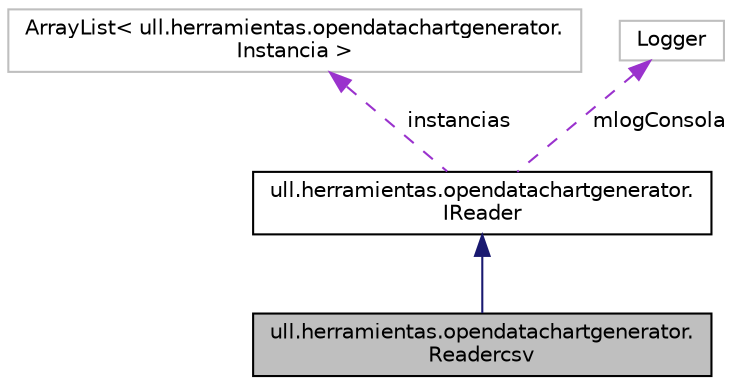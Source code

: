 digraph "ull.herramientas.opendatachartgenerator.Readercsv"
{
  edge [fontname="Helvetica",fontsize="10",labelfontname="Helvetica",labelfontsize="10"];
  node [fontname="Helvetica",fontsize="10",shape=record];
  Node2 [label="ull.herramientas.opendatachartgenerator.\lReadercsv",height=0.2,width=0.4,color="black", fillcolor="grey75", style="filled", fontcolor="black"];
  Node3 -> Node2 [dir="back",color="midnightblue",fontsize="10",style="solid"];
  Node3 [label="ull.herramientas.opendatachartgenerator.\lIReader",height=0.2,width=0.4,color="black", fillcolor="white", style="filled",URL="$classull_1_1herramientas_1_1opendatachartgenerator_1_1_i_reader.html"];
  Node4 -> Node3 [dir="back",color="darkorchid3",fontsize="10",style="dashed",label=" instancias" ];
  Node4 [label="ArrayList\< ull.herramientas.opendatachartgenerator.\lInstancia \>",height=0.2,width=0.4,color="grey75", fillcolor="white", style="filled"];
  Node5 -> Node3 [dir="back",color="darkorchid3",fontsize="10",style="dashed",label=" mlogConsola" ];
  Node5 [label="Logger",height=0.2,width=0.4,color="grey75", fillcolor="white", style="filled"];
}
